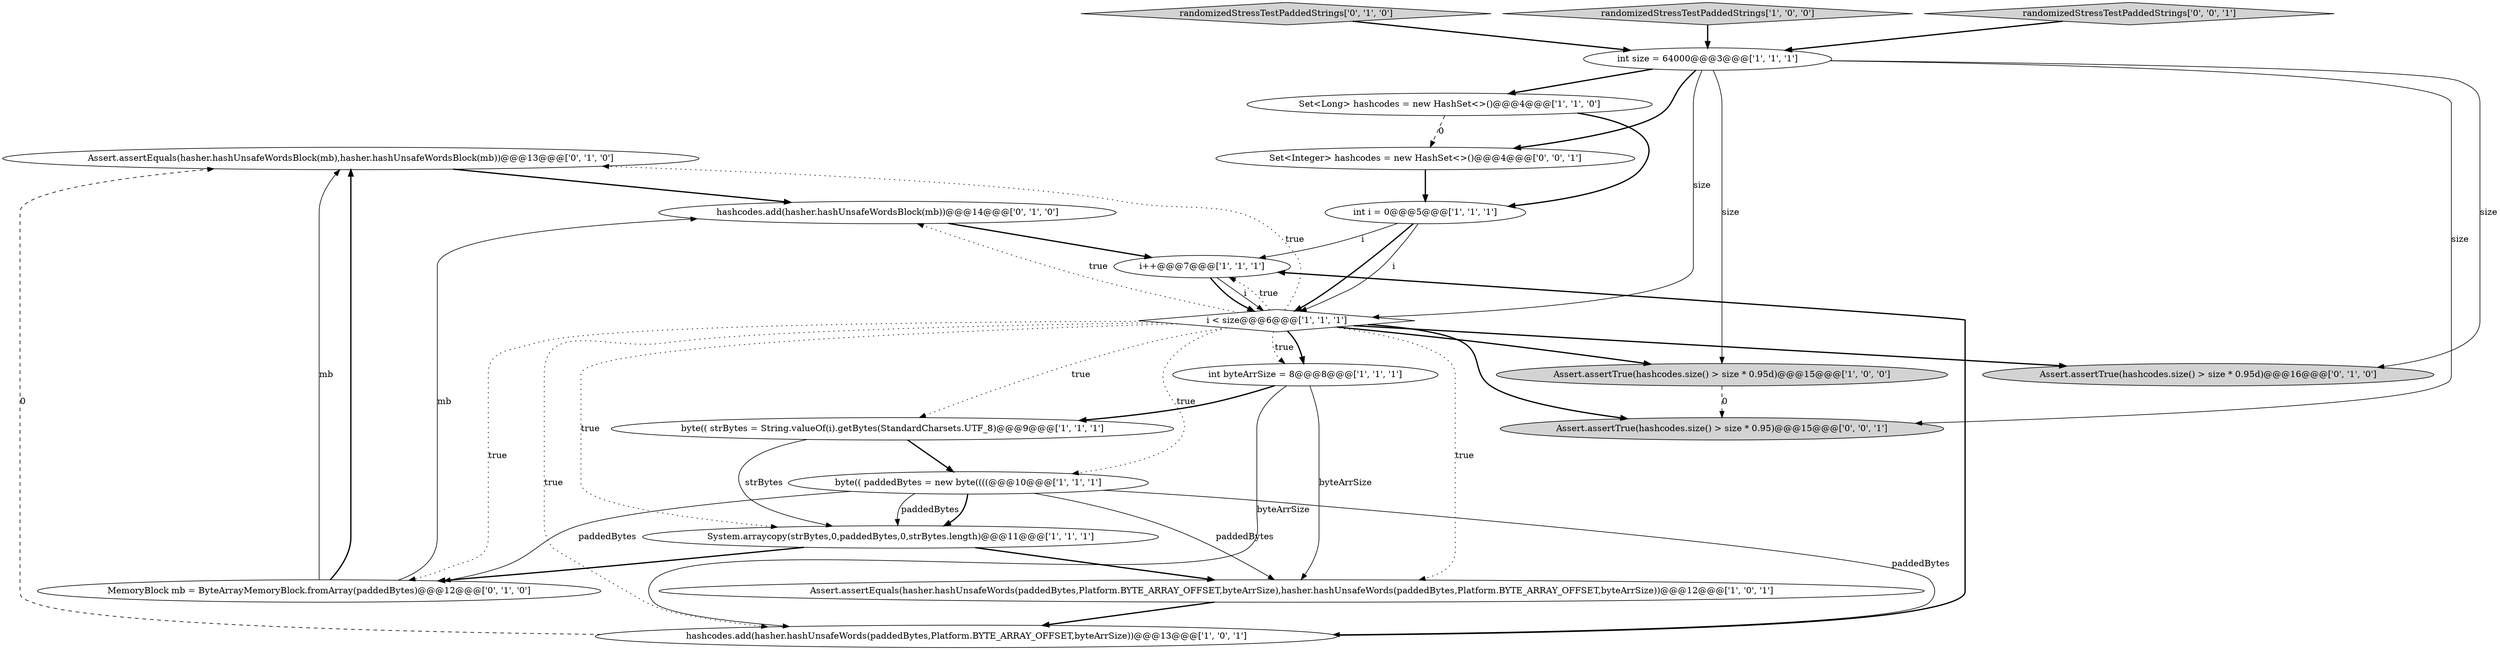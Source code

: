 digraph {
14 [style = filled, label = "Assert.assertEquals(hasher.hashUnsafeWordsBlock(mb),hasher.hashUnsafeWordsBlock(mb))@@@13@@@['0', '1', '0']", fillcolor = white, shape = ellipse image = "AAA1AAABBB2BBB"];
6 [style = filled, label = "System.arraycopy(strBytes,0,paddedBytes,0,strBytes.length)@@@11@@@['1', '1', '1']", fillcolor = white, shape = ellipse image = "AAA0AAABBB1BBB"];
12 [style = filled, label = "Assert.assertEquals(hasher.hashUnsafeWords(paddedBytes,Platform.BYTE_ARRAY_OFFSET,byteArrSize),hasher.hashUnsafeWords(paddedBytes,Platform.BYTE_ARRAY_OFFSET,byteArrSize))@@@12@@@['1', '0', '1']", fillcolor = white, shape = ellipse image = "AAA0AAABBB1BBB"];
2 [style = filled, label = "int i = 0@@@5@@@['1', '1', '1']", fillcolor = white, shape = ellipse image = "AAA0AAABBB1BBB"];
0 [style = filled, label = "Set<Long> hashcodes = new HashSet<>()@@@4@@@['1', '1', '0']", fillcolor = white, shape = ellipse image = "AAA0AAABBB1BBB"];
7 [style = filled, label = "i++@@@7@@@['1', '1', '1']", fillcolor = white, shape = ellipse image = "AAA0AAABBB1BBB"];
20 [style = filled, label = "Assert.assertTrue(hashcodes.size() > size * 0.95)@@@15@@@['0', '0', '1']", fillcolor = lightgray, shape = ellipse image = "AAA0AAABBB3BBB"];
17 [style = filled, label = "randomizedStressTestPaddedStrings['0', '1', '0']", fillcolor = lightgray, shape = diamond image = "AAA0AAABBB2BBB"];
13 [style = filled, label = "MemoryBlock mb = ByteArrayMemoryBlock.fromArray(paddedBytes)@@@12@@@['0', '1', '0']", fillcolor = white, shape = ellipse image = "AAA0AAABBB2BBB"];
8 [style = filled, label = "randomizedStressTestPaddedStrings['1', '0', '0']", fillcolor = lightgray, shape = diamond image = "AAA0AAABBB1BBB"];
3 [style = filled, label = "Assert.assertTrue(hashcodes.size() > size * 0.95d)@@@15@@@['1', '0', '0']", fillcolor = lightgray, shape = ellipse image = "AAA0AAABBB1BBB"];
9 [style = filled, label = "byte(( paddedBytes = new byte((((@@@10@@@['1', '1', '1']", fillcolor = white, shape = ellipse image = "AAA0AAABBB1BBB"];
5 [style = filled, label = "byte(( strBytes = String.valueOf(i).getBytes(StandardCharsets.UTF_8)@@@9@@@['1', '1', '1']", fillcolor = white, shape = ellipse image = "AAA0AAABBB1BBB"];
4 [style = filled, label = "int size = 64000@@@3@@@['1', '1', '1']", fillcolor = white, shape = ellipse image = "AAA0AAABBB1BBB"];
15 [style = filled, label = "Assert.assertTrue(hashcodes.size() > size * 0.95d)@@@16@@@['0', '1', '0']", fillcolor = lightgray, shape = ellipse image = "AAA0AAABBB2BBB"];
10 [style = filled, label = "i < size@@@6@@@['1', '1', '1']", fillcolor = white, shape = diamond image = "AAA0AAABBB1BBB"];
16 [style = filled, label = "hashcodes.add(hasher.hashUnsafeWordsBlock(mb))@@@14@@@['0', '1', '0']", fillcolor = white, shape = ellipse image = "AAA1AAABBB2BBB"];
11 [style = filled, label = "int byteArrSize = 8@@@8@@@['1', '1', '1']", fillcolor = white, shape = ellipse image = "AAA0AAABBB1BBB"];
1 [style = filled, label = "hashcodes.add(hasher.hashUnsafeWords(paddedBytes,Platform.BYTE_ARRAY_OFFSET,byteArrSize))@@@13@@@['1', '0', '1']", fillcolor = white, shape = ellipse image = "AAA0AAABBB1BBB"];
19 [style = filled, label = "Set<Integer> hashcodes = new HashSet<>()@@@4@@@['0', '0', '1']", fillcolor = white, shape = ellipse image = "AAA0AAABBB3BBB"];
18 [style = filled, label = "randomizedStressTestPaddedStrings['0', '0', '1']", fillcolor = lightgray, shape = diamond image = "AAA0AAABBB3BBB"];
0->19 [style = dashed, label="0"];
3->20 [style = dashed, label="0"];
10->13 [style = dotted, label="true"];
10->1 [style = dotted, label="true"];
9->6 [style = solid, label="paddedBytes"];
14->16 [style = bold, label=""];
18->4 [style = bold, label=""];
8->4 [style = bold, label=""];
10->12 [style = dotted, label="true"];
4->3 [style = solid, label="size"];
7->10 [style = bold, label=""];
11->1 [style = solid, label="byteArrSize"];
1->14 [style = dashed, label="0"];
12->1 [style = bold, label=""];
6->13 [style = bold, label=""];
13->14 [style = solid, label="mb"];
10->11 [style = bold, label=""];
2->10 [style = bold, label=""];
7->10 [style = solid, label="i"];
5->9 [style = bold, label=""];
2->10 [style = solid, label="i"];
10->7 [style = dotted, label="true"];
5->6 [style = solid, label="strBytes"];
10->3 [style = bold, label=""];
9->12 [style = solid, label="paddedBytes"];
9->13 [style = solid, label="paddedBytes"];
9->6 [style = bold, label=""];
10->16 [style = dotted, label="true"];
17->4 [style = bold, label=""];
4->19 [style = bold, label=""];
2->7 [style = solid, label="i"];
6->12 [style = bold, label=""];
13->16 [style = solid, label="mb"];
4->10 [style = solid, label="size"];
11->12 [style = solid, label="byteArrSize"];
16->7 [style = bold, label=""];
10->6 [style = dotted, label="true"];
4->15 [style = solid, label="size"];
10->15 [style = bold, label=""];
19->2 [style = bold, label=""];
0->2 [style = bold, label=""];
1->7 [style = bold, label=""];
13->14 [style = bold, label=""];
10->11 [style = dotted, label="true"];
10->14 [style = dotted, label="true"];
4->20 [style = solid, label="size"];
10->9 [style = dotted, label="true"];
4->0 [style = bold, label=""];
11->5 [style = bold, label=""];
10->5 [style = dotted, label="true"];
9->1 [style = solid, label="paddedBytes"];
10->20 [style = bold, label=""];
}
